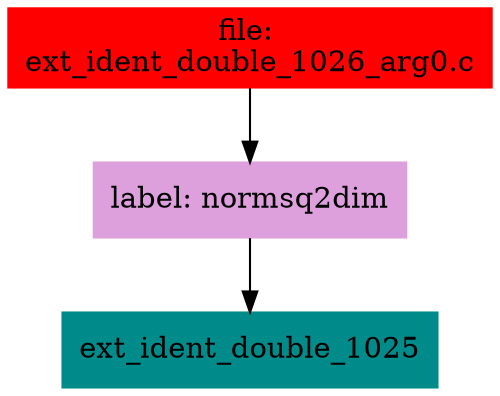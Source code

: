 digraph G {
node [shape=box]

0 [label="file: 
ext_ident_double_1026_arg0.c",color=red, style=filled]
1 [label="label: normsq2dim",color=plum, style=filled]
0 -> 1
2 [label="ext_ident_double_1025",color=cyan4, style=filled]
1 -> 2


}


